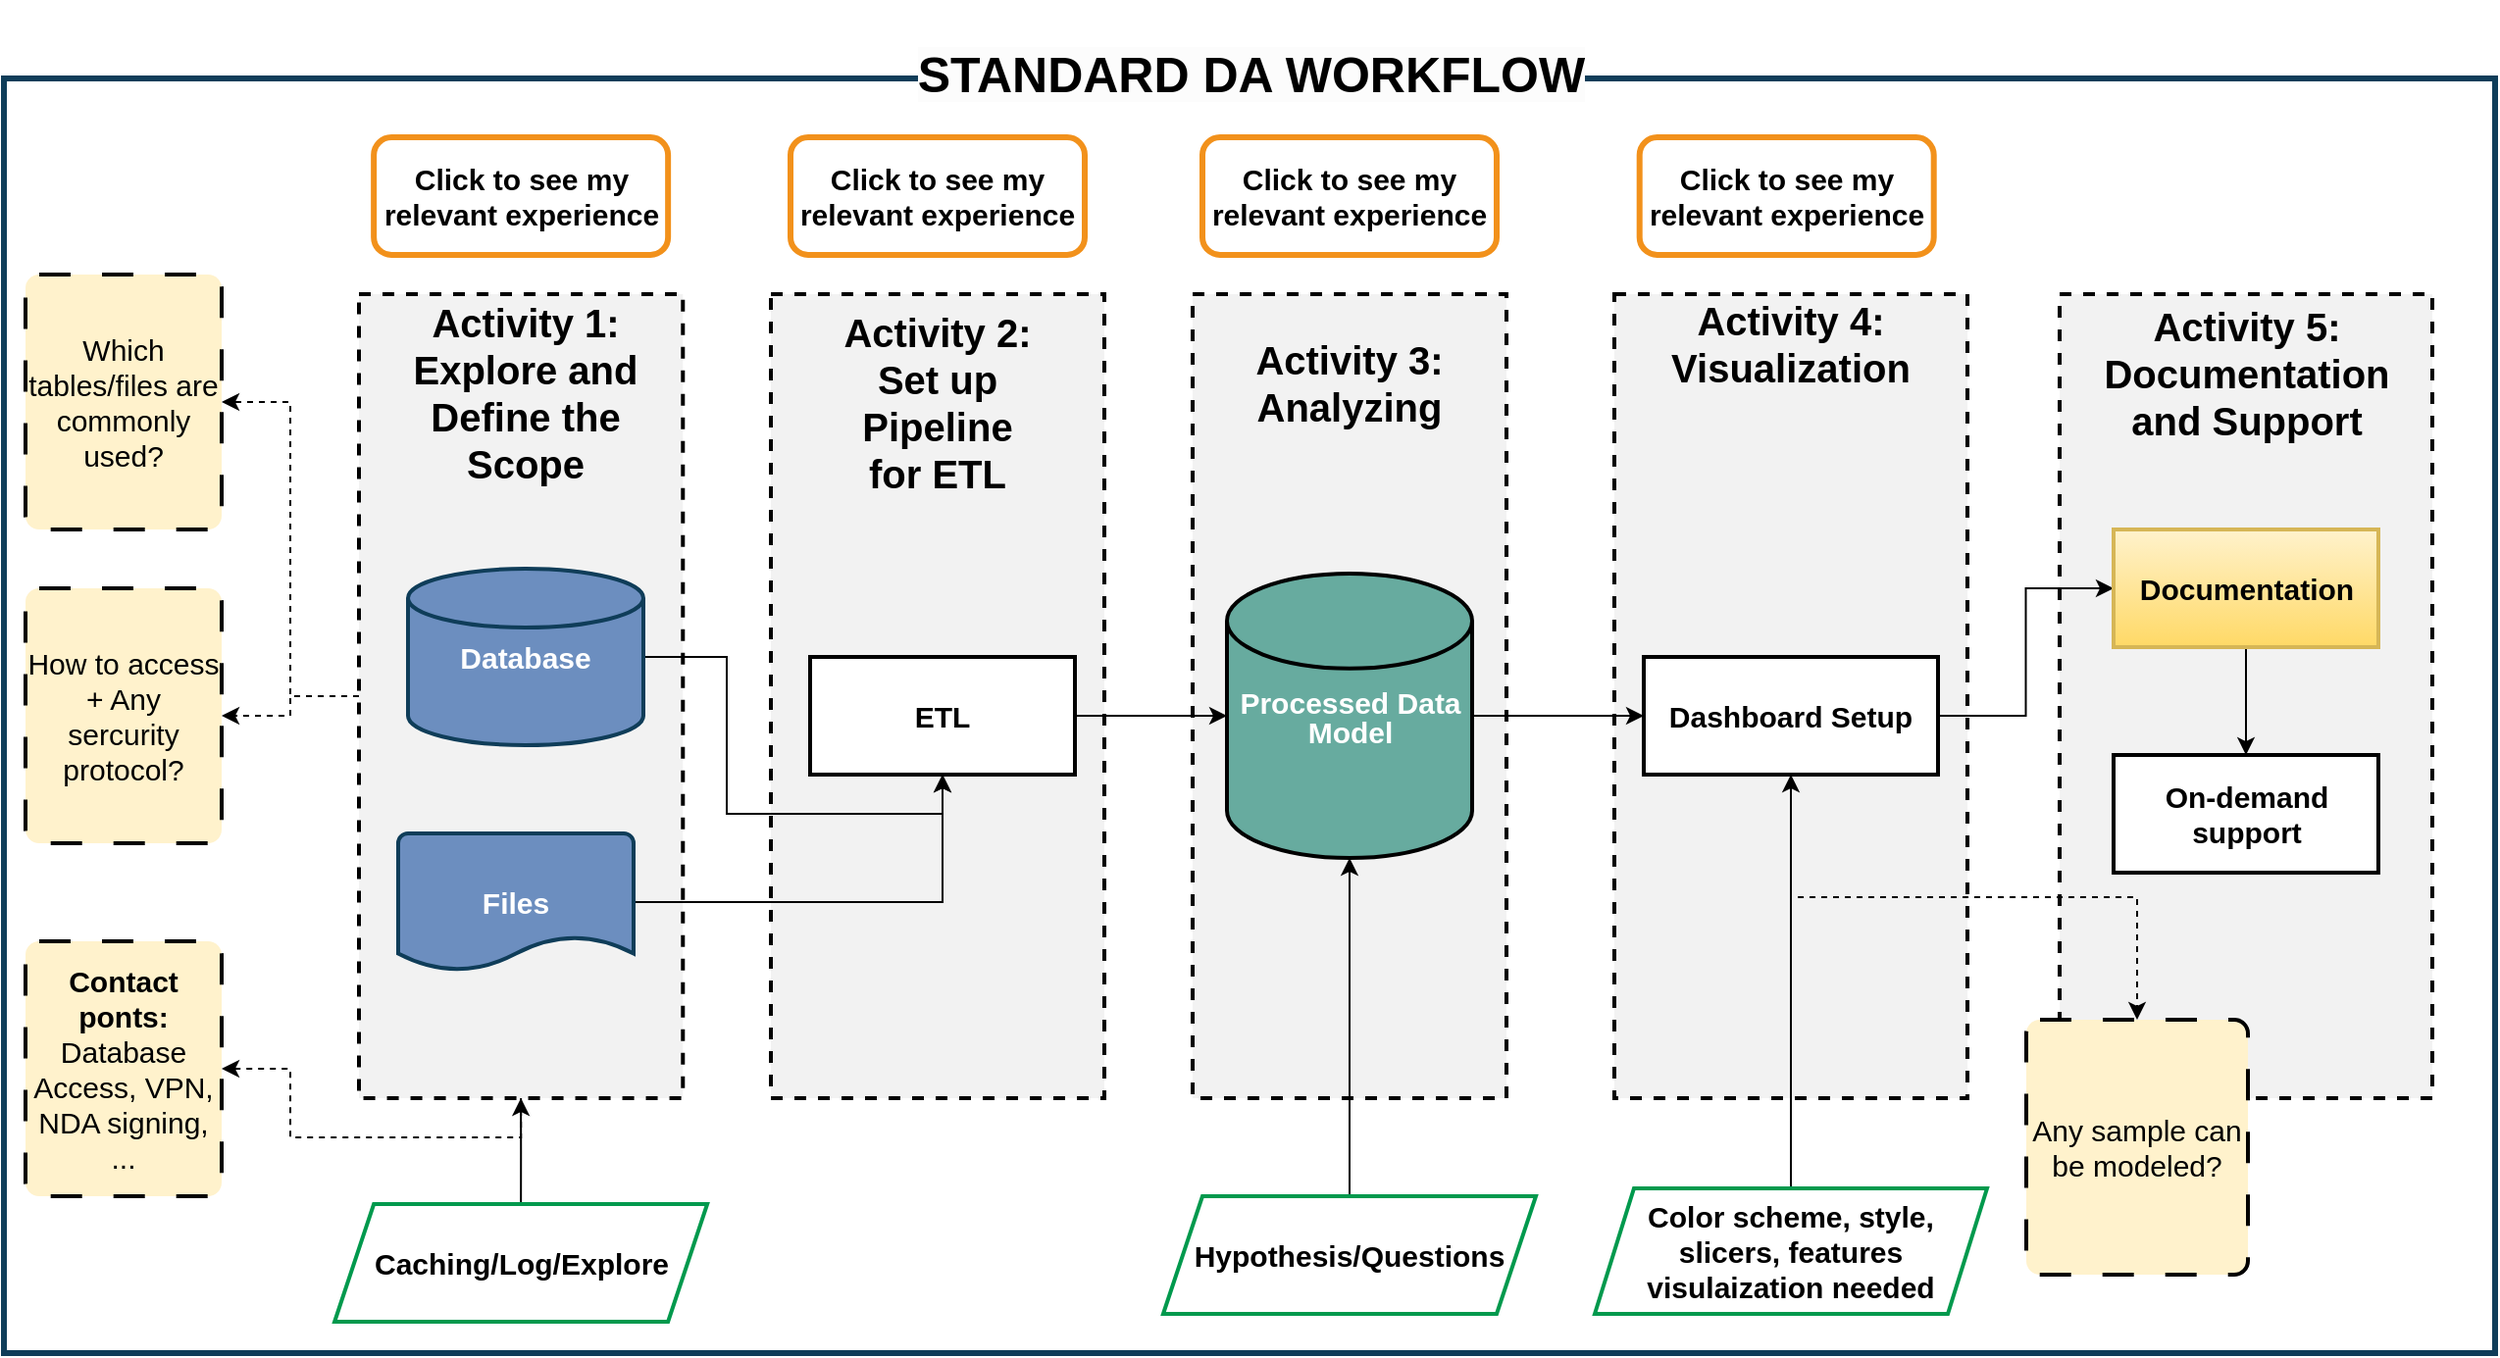 <mxfile version="24.1.0" type="device" pages="2">
  <diagram name="Flowchart" id="vloU3t5Wlt9ldOoOrKPs">
    <mxGraphModel dx="2171" dy="868" grid="1" gridSize="10" guides="1" tooltips="1" connect="1" arrows="1" fold="1" page="1" pageScale="1" pageWidth="827" pageHeight="1169" math="0" shadow="0">
      <root>
        <mxCell id="0" />
        <mxCell id="1" parent="0" />
        <UserObject label="" linkTarget="_blank" id="7RS__Xc4e9TwGVU_Hfns-1">
          <mxCell style="rounded=0;whiteSpace=wrap;html=1;fillColor=none;strokeWidth=3;strokeColor=#0F3D59;fillStyle=auto;gradientColor=none;" parent="1" vertex="1">
            <mxGeometry x="-221" y="90" width="1270" height="650" as="geometry" />
          </mxCell>
        </UserObject>
        <mxCell id="VBYkh6h_Ym9ZZbjOG4hd-50" value="" style="rounded=0;whiteSpace=wrap;html=1;dashed=1;strokeWidth=2;fillColor=#F2F2F2;" parent="1" vertex="1">
          <mxGeometry x="827" y="200" width="190" height="410" as="geometry" />
        </mxCell>
        <mxCell id="VBYkh6h_Ym9ZZbjOG4hd-43" style="edgeStyle=orthogonalEdgeStyle;rounded=0;orthogonalLoop=1;jettySize=auto;html=1;exitX=0.5;exitY=1;exitDx=0;exitDy=0;entryX=1;entryY=0.5;entryDx=0;entryDy=0;dashed=1;" parent="1" source="VBYkh6h_Ym9ZZbjOG4hd-1" target="VBYkh6h_Ym9ZZbjOG4hd-42" edge="1">
          <mxGeometry relative="1" as="geometry" />
        </mxCell>
        <mxCell id="rrGUtz44H70XvmBhGxrC-1" style="edgeStyle=orthogonalEdgeStyle;rounded=0;orthogonalLoop=1;jettySize=auto;html=1;exitX=0;exitY=0.5;exitDx=0;exitDy=0;entryX=1;entryY=0.5;entryDx=0;entryDy=0;dashed=1;" parent="1" source="VBYkh6h_Ym9ZZbjOG4hd-1" target="d2Tv3zx6Hwn4MQKzUQaN-2" edge="1">
          <mxGeometry relative="1" as="geometry" />
        </mxCell>
        <mxCell id="rrGUtz44H70XvmBhGxrC-2" style="edgeStyle=orthogonalEdgeStyle;rounded=0;orthogonalLoop=1;jettySize=auto;html=1;exitX=0;exitY=0.5;exitDx=0;exitDy=0;entryX=1;entryY=0.5;entryDx=0;entryDy=0;dashed=1;" parent="1" source="VBYkh6h_Ym9ZZbjOG4hd-1" target="VBYkh6h_Ym9ZZbjOG4hd-33" edge="1">
          <mxGeometry relative="1" as="geometry" />
        </mxCell>
        <mxCell id="VBYkh6h_Ym9ZZbjOG4hd-1" value="" style="rounded=0;whiteSpace=wrap;html=1;dashed=1;strokeWidth=2;fillColor=#F2F2F2;" parent="1" vertex="1">
          <mxGeometry x="-40" y="200" width="165.14" height="410" as="geometry" />
        </mxCell>
        <mxCell id="GbJGEbd5tJttWYPxzcn8-22" value="" style="rounded=0;whiteSpace=wrap;html=1;dashed=1;strokeWidth=2;fillColor=#F2F2F2;" parent="1" vertex="1">
          <mxGeometry x="600" y="200" width="180" height="410" as="geometry" />
        </mxCell>
        <mxCell id="GbJGEbd5tJttWYPxzcn8-20" value="" style="rounded=0;whiteSpace=wrap;html=1;dashed=1;strokeWidth=2;fillColor=#F2F2F2;" parent="1" vertex="1">
          <mxGeometry x="385" y="200" width="160" height="410" as="geometry" />
        </mxCell>
        <mxCell id="GbJGEbd5tJttWYPxzcn8-18" value="" style="rounded=0;whiteSpace=wrap;html=1;dashed=1;strokeWidth=2;fillColor=#F2F2F2;" parent="1" vertex="1">
          <mxGeometry x="170" y="200" width="170" height="410" as="geometry" />
        </mxCell>
        <mxCell id="GbJGEbd5tJttWYPxzcn8-8" style="edgeStyle=orthogonalEdgeStyle;rounded=0;orthogonalLoop=1;jettySize=auto;html=1;exitX=1;exitY=0.5;exitDx=0;exitDy=0;entryX=0;entryY=0.5;entryDx=0;entryDy=0;entryPerimeter=0;fontStyle=1;fontSize=14;" parent="1" source="GbJGEbd5tJttWYPxzcn8-3" target="GbJGEbd5tJttWYPxzcn8-11" edge="1">
          <mxGeometry relative="1" as="geometry">
            <mxPoint x="380" y="415" as="targetPoint" />
          </mxGeometry>
        </mxCell>
        <mxCell id="GbJGEbd5tJttWYPxzcn8-3" value="ETL" style="rounded=0;whiteSpace=wrap;html=1;fontStyle=1;fontSize=15;fillColor=#FFFFFF;strokeWidth=2;strokeColor=#000000;" parent="1" vertex="1">
          <mxGeometry x="190" y="385" width="135" height="60" as="geometry" />
        </mxCell>
        <mxCell id="GbJGEbd5tJttWYPxzcn8-7" style="edgeStyle=orthogonalEdgeStyle;rounded=0;orthogonalLoop=1;jettySize=auto;html=1;exitX=1;exitY=0.5;exitDx=0;exitDy=0;exitPerimeter=0;entryX=0.5;entryY=1;entryDx=0;entryDy=0;fontStyle=1;fontSize=14;" parent="1" source="GbJGEbd5tJttWYPxzcn8-5" target="GbJGEbd5tJttWYPxzcn8-3" edge="1">
          <mxGeometry relative="1" as="geometry" />
        </mxCell>
        <mxCell id="GbJGEbd5tJttWYPxzcn8-5" value="Database" style="strokeWidth=2;html=1;shape=mxgraph.flowchart.database;whiteSpace=wrap;verticalAlign=middle;fontStyle=1;fontSize=15;fillColor=#6C8EBF;strokeColor=#0F3D59;fontColor=#FFFFFF;" parent="1" vertex="1">
          <mxGeometry x="-15" y="340" width="120" height="90" as="geometry" />
        </mxCell>
        <mxCell id="GbJGEbd5tJttWYPxzcn8-10" style="edgeStyle=orthogonalEdgeStyle;rounded=0;orthogonalLoop=1;jettySize=auto;html=1;exitX=1;exitY=0.5;exitDx=0;exitDy=0;exitPerimeter=0;entryX=0.5;entryY=1;entryDx=0;entryDy=0;fontStyle=1;fontSize=14;" parent="1" source="GbJGEbd5tJttWYPxzcn8-9" target="GbJGEbd5tJttWYPxzcn8-3" edge="1">
          <mxGeometry relative="1" as="geometry" />
        </mxCell>
        <mxCell id="GbJGEbd5tJttWYPxzcn8-9" value="&lt;b style=&quot;font-size: 15px;&quot;&gt;Files&lt;/b&gt;" style="strokeWidth=2;html=1;shape=mxgraph.flowchart.document2;whiteSpace=wrap;size=0.25;fillColor=#6C8EBF;strokeColor=#0F3D59;fontColor=#FFFFFF;fontSize=15;" parent="1" vertex="1">
          <mxGeometry x="-20" y="475" width="120" height="70" as="geometry" />
        </mxCell>
        <mxCell id="VBYkh6h_Ym9ZZbjOG4hd-77" style="edgeStyle=orthogonalEdgeStyle;rounded=0;orthogonalLoop=1;jettySize=auto;html=1;exitX=1;exitY=0.5;exitDx=0;exitDy=0;exitPerimeter=0;entryX=0;entryY=0.5;entryDx=0;entryDy=0;" parent="1" source="GbJGEbd5tJttWYPxzcn8-11" target="GbJGEbd5tJttWYPxzcn8-16" edge="1">
          <mxGeometry relative="1" as="geometry" />
        </mxCell>
        <mxCell id="GbJGEbd5tJttWYPxzcn8-11" value="&lt;p style=&quot;line-height: 100%; font-size: 15px;&quot;&gt;&lt;font color=&quot;#ffffff&quot; style=&quot;font-size: 15px;&quot;&gt;&lt;span style=&quot;background-color: rgb(103, 171, 159); font-size: 15px;&quot;&gt;Processed Data Model&lt;/span&gt;&lt;/font&gt;&lt;/p&gt;" style="strokeWidth=2;html=1;shape=mxgraph.flowchart.database;whiteSpace=wrap;fontStyle=1;fontSize=15;fillColor=#67AB9F;" parent="1" vertex="1">
          <mxGeometry x="402.5" y="342.5" width="125" height="145" as="geometry" />
        </mxCell>
        <mxCell id="VBYkh6h_Ym9ZZbjOG4hd-67" style="edgeStyle=orthogonalEdgeStyle;rounded=0;orthogonalLoop=1;jettySize=auto;html=1;exitX=0.5;exitY=1;exitDx=0;exitDy=0;entryX=0.5;entryY=0;entryDx=0;entryDy=0;dashed=1;" parent="1" source="GbJGEbd5tJttWYPxzcn8-16" target="VBYkh6h_Ym9ZZbjOG4hd-35" edge="1">
          <mxGeometry relative="1" as="geometry" />
        </mxCell>
        <mxCell id="GSxPGnJnoU_D9WCwpDK0-3" style="edgeStyle=orthogonalEdgeStyle;rounded=0;orthogonalLoop=1;jettySize=auto;html=1;exitX=1;exitY=0.5;exitDx=0;exitDy=0;entryX=0;entryY=0.5;entryDx=0;entryDy=0;" parent="1" source="GbJGEbd5tJttWYPxzcn8-16" target="VBYkh6h_Ym9ZZbjOG4hd-52" edge="1">
          <mxGeometry relative="1" as="geometry" />
        </mxCell>
        <mxCell id="GbJGEbd5tJttWYPxzcn8-16" value="Dashboard Setup" style="rounded=0;whiteSpace=wrap;html=1;fontStyle=1;fontSize=15;fillColor=#FFFFFF;strokeColor=#000000;strokeWidth=2;" parent="1" vertex="1">
          <mxGeometry x="615" y="385" width="150" height="60" as="geometry" />
        </mxCell>
        <mxCell id="GbJGEbd5tJttWYPxzcn8-19" value="&lt;b style=&quot;border-color: var(--border-color);&quot;&gt;Activity&amp;nbsp;&lt;/b&gt;&lt;b style=&quot;font-size: 20px;&quot;&gt;2: Set up Pipeline for ETL&lt;/b&gt;" style="text;html=1;strokeColor=none;fillColor=none;align=center;verticalAlign=middle;whiteSpace=wrap;rounded=0;fontSize=20;" parent="1" vertex="1">
          <mxGeometry x="200" y="230" width="110" height="50" as="geometry" />
        </mxCell>
        <mxCell id="GbJGEbd5tJttWYPxzcn8-21" value="&lt;b style=&quot;border-color: var(--border-color);&quot;&gt;Activity&lt;/b&gt;&amp;nbsp;3: Analyzing" style="text;html=1;strokeColor=none;fillColor=none;align=center;verticalAlign=middle;whiteSpace=wrap;rounded=0;fontStyle=1;fontSize=20;" parent="1" vertex="1">
          <mxGeometry x="395" y="230" width="140" height="30" as="geometry" />
        </mxCell>
        <mxCell id="GbJGEbd5tJttWYPxzcn8-23" value="&lt;b style=&quot;border-color: var(--border-color);&quot;&gt;Activity&amp;nbsp;&lt;/b&gt;4: Visualization" style="text;html=1;strokeColor=none;fillColor=none;align=center;verticalAlign=middle;whiteSpace=wrap;rounded=0;fontStyle=1;fontSize=20;" parent="1" vertex="1">
          <mxGeometry x="617.15" y="210" width="145.7" height="30" as="geometry" />
        </mxCell>
        <mxCell id="VBYkh6h_Ym9ZZbjOG4hd-2" value="&lt;b style=&quot;font-size: 20px;&quot;&gt;Activity 1: Explore and Define the Scope&lt;/b&gt;" style="text;html=1;strokeColor=none;fillColor=none;align=center;verticalAlign=middle;whiteSpace=wrap;rounded=0;fontSize=20;" parent="1" vertex="1">
          <mxGeometry x="-20" y="220" width="130" height="60" as="geometry" />
        </mxCell>
        <UserObject label="&lt;div style=&quot;font-size: 15px;&quot;&gt;Which tables/files are commonly used?&lt;/div&gt;" id="VBYkh6h_Ym9ZZbjOG4hd-33">
          <mxCell style="rounded=1;whiteSpace=wrap;html=1;absoluteArcSize=1;arcSize=14;strokeWidth=2;fillColor=#fff2cc;strokeColor=#000000;dashed=1;dashPattern=8 8;fontSize=15;" parent="1" vertex="1">
            <mxGeometry x="-210" y="190" width="100" height="130" as="geometry" />
          </mxCell>
        </UserObject>
        <UserObject label="Any sample can be modeled?" id="VBYkh6h_Ym9ZZbjOG4hd-35">
          <mxCell style="rounded=1;whiteSpace=wrap;html=1;absoluteArcSize=1;arcSize=14;strokeWidth=2;fillColor=#fff2cc;strokeColor=#000000;dashed=1;dashPattern=8 8;fontSize=15;" parent="1" vertex="1">
            <mxGeometry x="810" y="570" width="113" height="130" as="geometry" />
          </mxCell>
        </UserObject>
        <UserObject label="&lt;b style=&quot;font-size: 15px;&quot;&gt;Contact ponts:&lt;br style=&quot;font-size: 15px;&quot;&gt;&lt;/b&gt;Database Access, VPN, NDA signing, ..." id="VBYkh6h_Ym9ZZbjOG4hd-42">
          <mxCell style="rounded=1;whiteSpace=wrap;html=1;absoluteArcSize=1;arcSize=14;strokeWidth=2;fillColor=#fff2cc;strokeColor=#000000;dashed=1;dashPattern=8 8;fontSize=15;" parent="1" vertex="1">
            <mxGeometry x="-210" y="530" width="100" height="130" as="geometry" />
          </mxCell>
        </UserObject>
        <mxCell id="VBYkh6h_Ym9ZZbjOG4hd-51" value="&lt;b style=&quot;border-color: var(--border-color);&quot;&gt;Activity 5&lt;/b&gt;: Documentation and Support" style="text;html=1;strokeColor=none;fillColor=none;align=center;verticalAlign=middle;whiteSpace=wrap;rounded=0;fontStyle=1;fontSize=20;" parent="1" vertex="1">
          <mxGeometry x="850.55" y="220" width="142.9" height="40" as="geometry" />
        </mxCell>
        <mxCell id="HJFyXNNvjM7KsBiyhTV4-2" style="edgeStyle=orthogonalEdgeStyle;rounded=0;orthogonalLoop=1;jettySize=auto;html=1;entryX=0.5;entryY=0;entryDx=0;entryDy=0;" parent="1" source="VBYkh6h_Ym9ZZbjOG4hd-52" target="VBYkh6h_Ym9ZZbjOG4hd-57" edge="1">
          <mxGeometry relative="1" as="geometry" />
        </mxCell>
        <mxCell id="VBYkh6h_Ym9ZZbjOG4hd-52" value="Documentation" style="rounded=0;whiteSpace=wrap;html=1;fontStyle=1;fontSize=15;fillColor=#fff2cc;strokeWidth=2;strokeColor=#d6b656;gradientColor=#ffd966;" parent="1" vertex="1">
          <mxGeometry x="854.5" y="320" width="135" height="60" as="geometry" />
        </mxCell>
        <mxCell id="VBYkh6h_Ym9ZZbjOG4hd-57" value="On-demand support" style="rounded=0;whiteSpace=wrap;html=1;fontStyle=1;fontSize=15;fillColor=#FFFFFF;strokeWidth=2;strokeColor=#000000;" parent="1" vertex="1">
          <mxGeometry x="854.5" y="435" width="135" height="60" as="geometry" />
        </mxCell>
        <mxCell id="VBYkh6h_Ym9ZZbjOG4hd-80" style="edgeStyle=orthogonalEdgeStyle;rounded=0;orthogonalLoop=1;jettySize=auto;html=1;exitX=0.5;exitY=0;exitDx=0;exitDy=0;entryX=0.5;entryY=1;entryDx=0;entryDy=0;" parent="1" source="VBYkh6h_Ym9ZZbjOG4hd-62" target="GbJGEbd5tJttWYPxzcn8-16" edge="1">
          <mxGeometry relative="1" as="geometry" />
        </mxCell>
        <UserObject label="Color scheme, style, slicers, features visulaization needed" linkTarget="_blank" id="VBYkh6h_Ym9ZZbjOG4hd-62">
          <mxCell style="shape=parallelogram;perimeter=parallelogramPerimeter;whiteSpace=wrap;html=1;fixedSize=1;fontStyle=1;fillColor=#FFFFFF;strokeWidth=2;strokeColor=#00994D;fontSize=15;" parent="1" vertex="1">
            <mxGeometry x="590" y="656" width="200" height="64" as="geometry" />
          </mxCell>
        </UserObject>
        <mxCell id="VBYkh6h_Ym9ZZbjOG4hd-70" style="edgeStyle=orthogonalEdgeStyle;rounded=0;orthogonalLoop=1;jettySize=auto;html=1;exitX=0.5;exitY=0;exitDx=0;exitDy=0;" parent="1" source="VBYkh6h_Ym9ZZbjOG4hd-68" target="GbJGEbd5tJttWYPxzcn8-11" edge="1">
          <mxGeometry relative="1" as="geometry" />
        </mxCell>
        <UserObject label="Hypothesis/Questions" linkTarget="_blank" id="VBYkh6h_Ym9ZZbjOG4hd-68">
          <mxCell style="shape=parallelogram;perimeter=parallelogramPerimeter;whiteSpace=wrap;html=1;fixedSize=1;fontStyle=1;fillColor=#FFFFFF;strokeWidth=2;strokeColor=#00994D;fontSize=15;" parent="1" vertex="1">
            <mxGeometry x="370" y="660" width="190" height="60" as="geometry" />
          </mxCell>
        </UserObject>
        <UserObject label="&lt;div style=&quot;font-size: 15px;&quot;&gt;How to access + Any sercurity protocol?&lt;/div&gt;" id="d2Tv3zx6Hwn4MQKzUQaN-2">
          <mxCell style="rounded=1;whiteSpace=wrap;html=1;absoluteArcSize=1;arcSize=14;strokeWidth=2;fillColor=#fff2cc;strokeColor=#000000;dashed=1;dashPattern=8 8;fontSize=15;" parent="1" vertex="1">
            <mxGeometry x="-210" y="350" width="100" height="130" as="geometry" />
          </mxCell>
        </UserObject>
        <mxCell id="DsvpxCO3rr_FjxoeKmz1-1" style="edgeStyle=orthogonalEdgeStyle;rounded=0;orthogonalLoop=1;jettySize=auto;html=1;exitX=0.5;exitY=0;exitDx=0;exitDy=0;" parent="1" source="Hjy9vanOZGFbr1e_LQjX-1" target="VBYkh6h_Ym9ZZbjOG4hd-1" edge="1">
          <mxGeometry relative="1" as="geometry" />
        </mxCell>
        <UserObject label="Caching/Log/Explore" linkTarget="_blank" id="Hjy9vanOZGFbr1e_LQjX-1">
          <mxCell style="shape=parallelogram;perimeter=parallelogramPerimeter;whiteSpace=wrap;html=1;fixedSize=1;fontStyle=1;fillColor=#FFFFFF;strokeWidth=2;strokeColor=#00994D;fontSize=15;" parent="1" vertex="1">
            <mxGeometry x="-52.43" y="664" width="190" height="60" as="geometry" />
          </mxCell>
        </UserObject>
        <UserObject label="&lt;h1&gt;&lt;font face=&quot;Helvetica&quot; style=&quot;font-size: 25px; background-color: rgb(252, 252, 252);&quot;&gt;STANDARD DA WORKFLOW&lt;/font&gt;&lt;/h1&gt;" link="https://thong-pm.github.io/workflow/" linkTarget="_blank" id="gST6C68P98JoXTQ15KgC-1">
          <mxCell style="text;html=1;align=center;verticalAlign=top;whiteSpace=wrap;rounded=0;fillColor=none;" parent="1" vertex="1">
            <mxGeometry x="-220" y="50" width="1270" height="690" as="geometry" />
          </mxCell>
        </UserObject>
        <UserObject label="Click to see my relevant experience" link="https://github.com/thong-pm/Data_Port/blob/cd68cfb2d7b5efbb78803d6258d5cab056a35c89/Logistics%20Data%20Pipeline/script_bulk_upload.ipynb" linkTarget="_blank" id="GbJGEbd5tJttWYPxzcn8-27">
          <mxCell style="rounded=1;whiteSpace=wrap;html=1;fontSize=15;fontStyle=1;strokeColor=#F2911B;strokeWidth=3;" parent="1" vertex="1">
            <mxGeometry x="180" y="120" width="150" height="60" as="geometry" />
          </mxCell>
        </UserObject>
        <UserObject label="Click to see my relevant experience" linkTarget="_blank" link="https://github.com/thong-pm/Data_Port/blob/main/PowerBI/1.%20Cashflow%20forecast%20tracking/foreast_track_query.sql" id="GbJGEbd5tJttWYPxzcn8-29">
          <mxCell style="rounded=1;whiteSpace=wrap;html=1;fontSize=15;fontStyle=1;strokeColor=#F2911B;strokeWidth=3;" parent="1" vertex="1">
            <mxGeometry x="390" y="120" width="150" height="60" as="geometry" />
          </mxCell>
        </UserObject>
        <UserObject label="Click to see my relevant experience" link="https://thong-pm.github.io/project/" linkTarget="_blank" id="GbJGEbd5tJttWYPxzcn8-28">
          <mxCell style="rounded=1;whiteSpace=wrap;html=1;fontSize=15;fontStyle=1;strokeColor=#F2911B;strokeWidth=3;" parent="1" vertex="1">
            <mxGeometry x="612.85" y="120" width="150" height="60" as="geometry" />
          </mxCell>
        </UserObject>
        <UserObject label="&lt;span style=&quot;font-size: 15px;&quot;&gt;Click to see my relevant experience&lt;/span&gt;" link="https://github.com/thong-pm/Data_Port/tree/main/SQL%20projects" linkTarget="_blank" id="ku7plGycsrgAr8IoSoVd-1">
          <mxCell style="rounded=1;whiteSpace=wrap;html=1;fontSize=15;fontStyle=1;strokeColor=#F2911B;strokeWidth=3;" parent="1" vertex="1">
            <mxGeometry x="-32.43" y="120" width="150" height="60" as="geometry" />
          </mxCell>
        </UserObject>
      </root>
    </mxGraphModel>
  </diagram>
  <diagram id="TUaG_xkpOXnEMPNmm8Ue" name="Label">
    <mxGraphModel dx="2194" dy="1968" grid="1" gridSize="10" guides="1" tooltips="1" connect="1" arrows="1" fold="1" page="1" pageScale="1" pageWidth="850" pageHeight="1100" math="0" shadow="0">
      <root>
        <mxCell id="0" />
        <mxCell id="1" parent="0" />
        <mxCell id="aOGyknKWtWyngRqdYhbf-1" value="" style="group" parent="1" vertex="1" connectable="0">
          <mxGeometry x="-100" y="-580" width="330" height="540" as="geometry" />
        </mxCell>
        <mxCell id="aOGyknKWtWyngRqdYhbf-2" value="" style="rounded=0;whiteSpace=wrap;html=1;strokeColor=#000000;strokeWidth=2;" parent="aOGyknKWtWyngRqdYhbf-1" vertex="1">
          <mxGeometry x="-10.0" y="60" width="330" height="480" as="geometry" />
        </mxCell>
        <mxCell id="aOGyknKWtWyngRqdYhbf-3" value="" style="shape=parallelogram;perimeter=parallelogramPerimeter;whiteSpace=wrap;html=1;fixedSize=1;fontStyle=1;fillColor=#FFFFFF;strokeWidth=2;strokeColor=#00994D;aspect=fixed;" parent="aOGyknKWtWyngRqdYhbf-1" vertex="1">
          <mxGeometry x="55.0" y="197.711" width="38.571" height="19.286" as="geometry" />
        </mxCell>
        <mxCell id="aOGyknKWtWyngRqdYhbf-4" value="Input" style="text;html=1;strokeColor=none;fillColor=none;align=left;verticalAlign=middle;whiteSpace=wrap;rounded=0;" parent="aOGyknKWtWyngRqdYhbf-1" vertex="1">
          <mxGeometry x="135.0" y="189.997" width="90" height="28.929" as="geometry" />
        </mxCell>
        <mxCell id="aOGyknKWtWyngRqdYhbf-5" value="" style="strokeWidth=2;html=1;shape=mxgraph.flowchart.database;whiteSpace=wrap;fillColor=#7EA6E0;fontStyle=1" parent="aOGyknKWtWyngRqdYhbf-1" vertex="1">
          <mxGeometry x="55.0" y="255.784" width="30" height="28.929" as="geometry" />
        </mxCell>
        <mxCell id="aOGyknKWtWyngRqdYhbf-6" value="Data Source" style="text;html=1;strokeColor=none;fillColor=none;align=left;verticalAlign=middle;whiteSpace=wrap;rounded=0;" parent="aOGyknKWtWyngRqdYhbf-1" vertex="1">
          <mxGeometry x="135.0" y="249.999" width="90" height="28.929" as="geometry" />
        </mxCell>
        <mxCell id="aOGyknKWtWyngRqdYhbf-7" value="" style="group" parent="aOGyknKWtWyngRqdYhbf-1" vertex="1" connectable="0">
          <mxGeometry x="50.0" y="310.004" width="280" height="273.746" as="geometry" />
        </mxCell>
        <mxCell id="aOGyknKWtWyngRqdYhbf-8" value="" style="rounded=0;whiteSpace=wrap;html=1;dashed=1;" parent="aOGyknKWtWyngRqdYhbf-7" vertex="1">
          <mxGeometry width="70" height="67.5" as="geometry" />
        </mxCell>
        <mxCell id="aOGyknKWtWyngRqdYhbf-9" value="&lt;h2&gt;&lt;font style=&quot;font-size: 14px; background-color: rgb(255, 255, 255);&quot;&gt;Activity&lt;/font&gt;&lt;/h2&gt;" style="text;html=1;strokeColor=none;fillColor=none;align=center;verticalAlign=middle;whiteSpace=wrap;rounded=0;fontStyle=1;labelBackgroundColor=none;" parent="aOGyknKWtWyngRqdYhbf-7" vertex="1">
          <mxGeometry x="5.385" y="4.154" width="59.231" height="6.231" as="geometry" />
        </mxCell>
        <mxCell id="aOGyknKWtWyngRqdYhbf-10" value="This project activities" style="text;html=1;strokeColor=none;fillColor=none;align=left;verticalAlign=middle;whiteSpace=wrap;rounded=0;" parent="aOGyknKWtWyngRqdYhbf-1" vertex="1">
          <mxGeometry x="135.0" y="330.0" width="90" height="28.929" as="geometry" />
        </mxCell>
        <mxCell id="aOGyknKWtWyngRqdYhbf-11" value="&lt;b&gt;&lt;font style=&quot;font-size: 15px;&quot;&gt;Label&lt;/font&gt;&lt;/b&gt;" style="text;html=1;strokeColor=none;fillColor=none;align=center;verticalAlign=middle;whiteSpace=wrap;rounded=0;" parent="aOGyknKWtWyngRqdYhbf-1" vertex="1">
          <mxGeometry x="125.0" y="70.0" width="60" height="28.929" as="geometry" />
        </mxCell>
        <UserObject label="" link="https://docs.google.com/spreadsheets/d/1ysNRclOhVv_gevUxZhAaRTj4ZWCQhzeqsKsF9FQ4uyw/edit#gid=0" id="aOGyknKWtWyngRqdYhbf-12">
          <mxCell style="rounded=1;whiteSpace=wrap;html=1;absoluteArcSize=1;arcSize=14;strokeWidth=2;fillColor=#fff2cc;strokeColor=#000000;dashed=1;dashPattern=8 8;" parent="aOGyknKWtWyngRqdYhbf-1" vertex="1">
            <mxGeometry x="50" y="420" width="66" height="86.07" as="geometry" />
          </mxCell>
        </UserObject>
        <mxCell id="aOGyknKWtWyngRqdYhbf-13" value="Note/Questions" style="text;html=1;strokeColor=none;fillColor=none;align=left;verticalAlign=middle;whiteSpace=wrap;rounded=0;" parent="aOGyknKWtWyngRqdYhbf-1" vertex="1">
          <mxGeometry x="135.0" y="459.996" width="145" height="28.929" as="geometry" />
        </mxCell>
        <mxCell id="aOGyknKWtWyngRqdYhbf-14" value="" style="rounded=0;whiteSpace=wrap;html=1;fontStyle=1;fontSize=14;fillColor=#FFFFFF;strokeWidth=1;strokeColor=#000000;" parent="aOGyknKWtWyngRqdYhbf-1" vertex="1">
          <mxGeometry x="55" y="140.0" width="50" height="20" as="geometry" />
        </mxCell>
        <mxCell id="aOGyknKWtWyngRqdYhbf-15" value="Process" style="text;html=1;strokeColor=none;fillColor=none;align=left;verticalAlign=middle;whiteSpace=wrap;rounded=0;" parent="aOGyknKWtWyngRqdYhbf-1" vertex="1">
          <mxGeometry x="135.0" y="135.537" width="90" height="28.929" as="geometry" />
        </mxCell>
      </root>
    </mxGraphModel>
  </diagram>
</mxfile>
